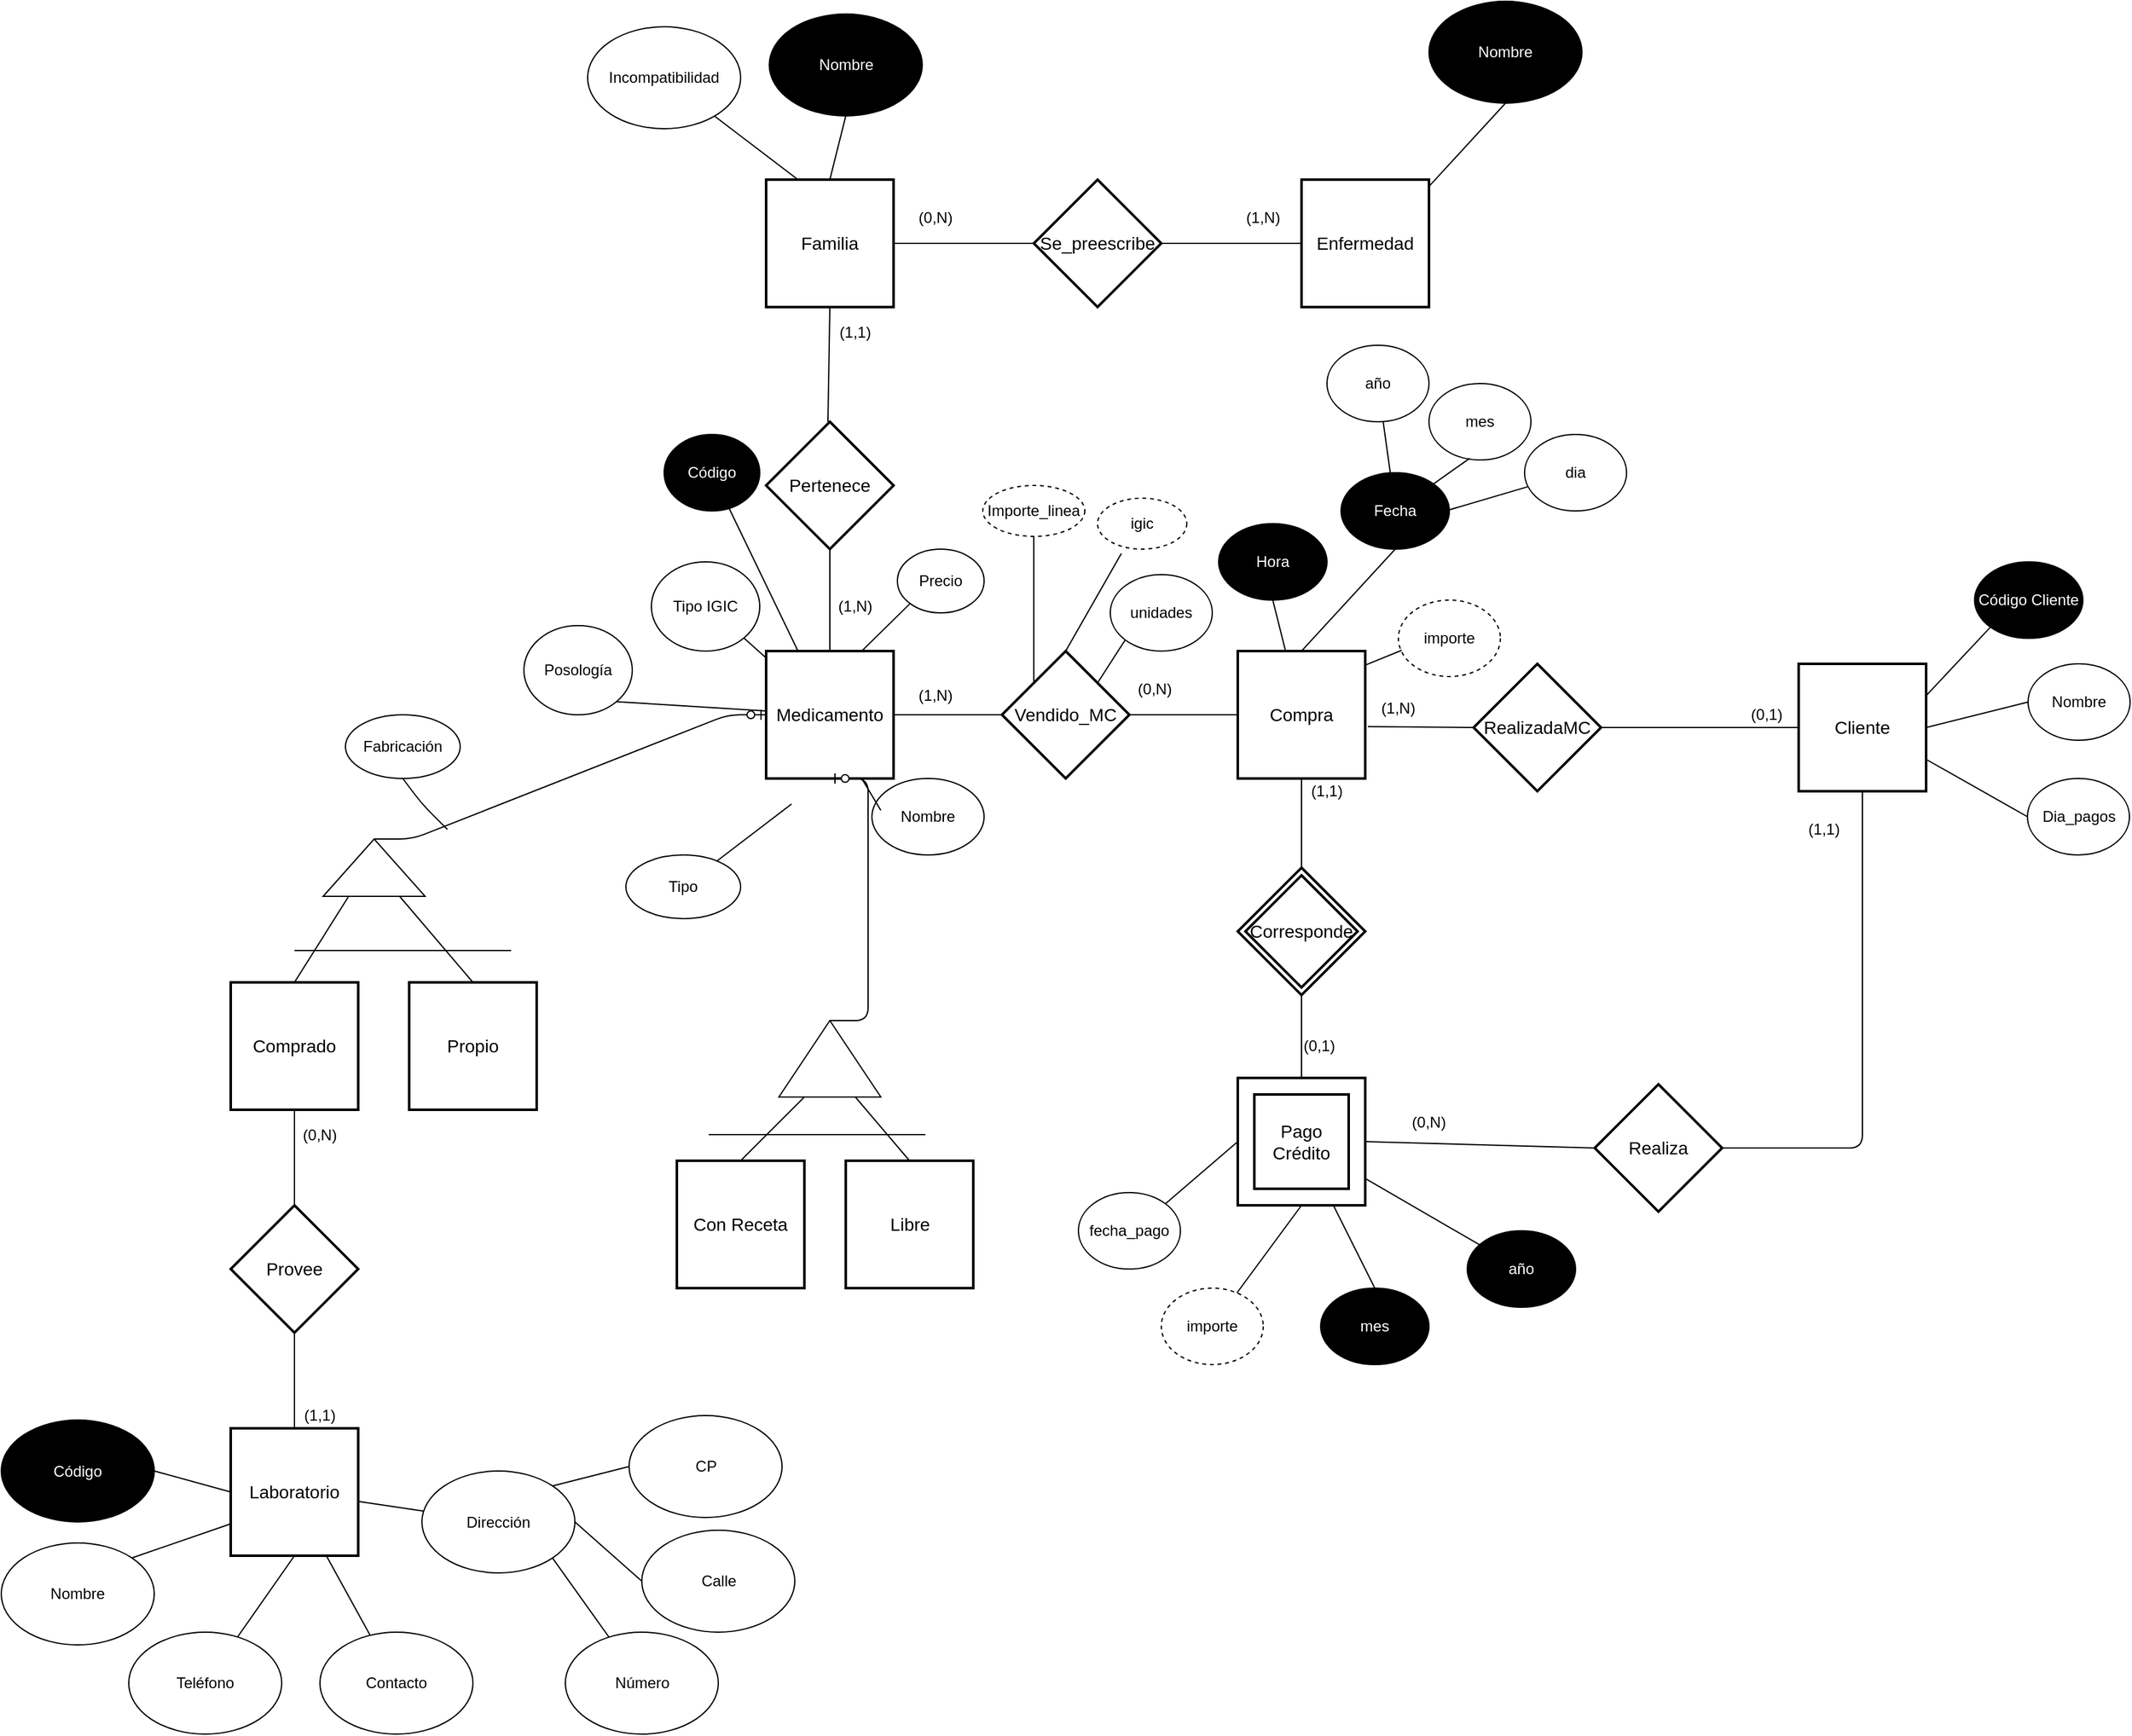 <mxfile version="12.3.2" type="google" pages="1"><diagram id="dhhkUVbCUjYAqtzOR1pK" name="Page-1"><mxGraphModel dx="3674" dy="2622" grid="1" gridSize="10" guides="1" tooltips="1" connect="1" arrows="1" fold="1" page="1" pageScale="1" pageWidth="827" pageHeight="1169" math="0" shadow="0"><root><mxCell id="0"/><mxCell id="1" parent="0"/><mxCell id="AHfBQHJJsqhXiz-ISgO7-1" value="Compra&lt;br&gt;" style="strokeWidth=2;whiteSpace=wrap;html=1;align=center;fontSize=14;" vertex="1" parent="1"><mxGeometry x="620" y="-60" width="100" height="100" as="geometry"/></mxCell><mxCell id="AHfBQHJJsqhXiz-ISgO7-2" value="Enfermedad&lt;br&gt;" style="strokeWidth=2;whiteSpace=wrap;html=1;align=center;fontSize=14;" vertex="1" parent="1"><mxGeometry x="670" y="-430" width="100" height="100" as="geometry"/></mxCell><mxCell id="AHfBQHJJsqhXiz-ISgO7-4" value="Medicamento&lt;br&gt;" style="strokeWidth=2;whiteSpace=wrap;html=1;align=center;fontSize=14;" vertex="1" parent="1"><mxGeometry x="250" y="-60" width="100" height="100" as="geometry"/></mxCell><mxCell id="AHfBQHJJsqhXiz-ISgO7-5" value="Cliente&lt;br&gt;" style="strokeWidth=2;whiteSpace=wrap;html=1;align=center;fontSize=14;" vertex="1" parent="1"><mxGeometry x="1060" y="-50" width="100" height="100" as="geometry"/></mxCell><mxCell id="AHfBQHJJsqhXiz-ISgO7-6" value="Con Receta" style="strokeWidth=2;whiteSpace=wrap;html=1;align=center;fontSize=14;" vertex="1" parent="1"><mxGeometry x="180" y="340" width="100" height="100" as="geometry"/></mxCell><mxCell id="AHfBQHJJsqhXiz-ISgO7-7" value="Comprado" style="strokeWidth=2;whiteSpace=wrap;html=1;align=center;fontSize=14;" vertex="1" parent="1"><mxGeometry x="-170" y="200" width="100" height="100" as="geometry"/></mxCell><mxCell id="AHfBQHJJsqhXiz-ISgO7-8" value="Familia" style="strokeWidth=2;whiteSpace=wrap;html=1;align=center;fontSize=14;" vertex="1" parent="1"><mxGeometry x="250" y="-430" width="100" height="100" as="geometry"/></mxCell><mxCell id="AHfBQHJJsqhXiz-ISgO7-9" value="Laboratorio" style="strokeWidth=2;whiteSpace=wrap;html=1;align=center;fontSize=14;" vertex="1" parent="1"><mxGeometry x="-170" y="550" width="100" height="100" as="geometry"/></mxCell><mxCell id="AHfBQHJJsqhXiz-ISgO7-10" value="Propio" style="strokeWidth=2;whiteSpace=wrap;html=1;align=center;fontSize=14;" vertex="1" parent="1"><mxGeometry x="-30" y="200" width="100" height="100" as="geometry"/></mxCell><mxCell id="AHfBQHJJsqhXiz-ISgO7-11" value="Libre" style="strokeWidth=2;whiteSpace=wrap;html=1;align=center;fontSize=14;" vertex="1" parent="1"><mxGeometry x="312.5" y="340" width="100" height="100" as="geometry"/></mxCell><mxCell id="AHfBQHJJsqhXiz-ISgO7-15" value="" style="triangle;whiteSpace=wrap;html=1;rotation=-90;" vertex="1" parent="1"><mxGeometry x="270" y="220" width="60" height="80" as="geometry"/></mxCell><mxCell id="AHfBQHJJsqhXiz-ISgO7-17" value="" style="endArrow=none;html=1;entryX=0.5;entryY=0;entryDx=0;entryDy=0;exitX=0;exitY=0.25;exitDx=0;exitDy=0;" edge="1" parent="1" source="AHfBQHJJsqhXiz-ISgO7-15" target="AHfBQHJJsqhXiz-ISgO7-6"><mxGeometry width="50" height="50" relative="1" as="geometry"><mxPoint x="270" y="153" as="sourcePoint"/><mxPoint x="270" y="210" as="targetPoint"/></mxGeometry></mxCell><mxCell id="AHfBQHJJsqhXiz-ISgO7-18" value="" style="endArrow=none;html=1;entryX=0.5;entryY=0;entryDx=0;entryDy=0;exitX=0;exitY=0.75;exitDx=0;exitDy=0;" edge="1" parent="1" source="AHfBQHJJsqhXiz-ISgO7-15" target="AHfBQHJJsqhXiz-ISgO7-11"><mxGeometry width="50" height="50" relative="1" as="geometry"><mxPoint x="310" y="58" as="sourcePoint"/><mxPoint x="310" y="115" as="targetPoint"/></mxGeometry></mxCell><mxCell id="AHfBQHJJsqhXiz-ISgO7-19" value="Tipo" style="ellipse;whiteSpace=wrap;html=1;" vertex="1" parent="1"><mxGeometry x="140" y="100" width="90" height="50" as="geometry"/></mxCell><mxCell id="AHfBQHJJsqhXiz-ISgO7-20" value="" style="endArrow=none;html=1;" edge="1" parent="1" source="AHfBQHJJsqhXiz-ISgO7-19"><mxGeometry width="50" height="50" relative="1" as="geometry"><mxPoint x="-170" y="610" as="sourcePoint"/><mxPoint x="270" y="60" as="targetPoint"/></mxGeometry></mxCell><mxCell id="AHfBQHJJsqhXiz-ISgO7-21" value="" style="endArrow=none;html=1;entryX=0.5;entryY=0;entryDx=0;entryDy=0;exitX=0;exitY=0.25;exitDx=0;exitDy=0;" edge="1" parent="1" source="AHfBQHJJsqhXiz-ISgO7-24" target="AHfBQHJJsqhXiz-ISgO7-7"><mxGeometry width="50" height="50" relative="1" as="geometry"><mxPoint x="310" y="50" as="sourcePoint"/><mxPoint x="310" y="105" as="targetPoint"/></mxGeometry></mxCell><mxCell id="AHfBQHJJsqhXiz-ISgO7-23" value="" style="endArrow=none;html=1;entryX=0.5;entryY=0;entryDx=0;entryDy=0;exitX=0;exitY=0.75;exitDx=0;exitDy=0;" edge="1" parent="1" source="AHfBQHJJsqhXiz-ISgO7-24" target="AHfBQHJJsqhXiz-ISgO7-10"><mxGeometry width="50" height="50" relative="1" as="geometry"><mxPoint x="330" y="70" as="sourcePoint"/><mxPoint x="330" y="125" as="targetPoint"/></mxGeometry></mxCell><mxCell id="AHfBQHJJsqhXiz-ISgO7-24" value="" style="triangle;whiteSpace=wrap;html=1;rotation=-90;" vertex="1" parent="1"><mxGeometry x="-80" y="70" width="45" height="80" as="geometry"/></mxCell><mxCell id="AHfBQHJJsqhXiz-ISgO7-26" value="Fabricación" style="ellipse;whiteSpace=wrap;html=1;" vertex="1" parent="1"><mxGeometry x="-80" y="-10" width="90" height="50" as="geometry"/></mxCell><mxCell id="AHfBQHJJsqhXiz-ISgO7-27" value="" style="endArrow=none;html=1;entryX=0.5;entryY=1;entryDx=0;entryDy=0;" edge="1" parent="1" target="AHfBQHJJsqhXiz-ISgO7-26"><mxGeometry width="50" height="50" relative="1" as="geometry"><mxPoint y="80" as="sourcePoint"/><mxPoint x="310" y="70" as="targetPoint"/><Array as="points"><mxPoint x="-20" y="60"/></Array></mxGeometry></mxCell><mxCell id="AHfBQHJJsqhXiz-ISgO7-29" value="Provee" style="shape=rhombus;strokeWidth=2;fontSize=17;perimeter=rhombusPerimeter;whiteSpace=wrap;html=1;align=center;fontSize=14;" vertex="1" parent="1"><mxGeometry x="-170" y="375" width="100" height="100" as="geometry"/></mxCell><mxCell id="AHfBQHJJsqhXiz-ISgO7-30" value="" style="endArrow=none;html=1;exitX=0.5;exitY=1;exitDx=0;exitDy=0;" edge="1" parent="1" source="AHfBQHJJsqhXiz-ISgO7-29" target="AHfBQHJJsqhXiz-ISgO7-9"><mxGeometry width="50" height="50" relative="1" as="geometry"><mxPoint x="-67.5" y="142.5" as="sourcePoint"/><mxPoint x="-110" y="210" as="targetPoint"/></mxGeometry></mxCell><mxCell id="AHfBQHJJsqhXiz-ISgO7-31" value="" style="endArrow=none;html=1;entryX=0.5;entryY=1;entryDx=0;entryDy=0;exitX=0.5;exitY=0;exitDx=0;exitDy=0;" edge="1" parent="1" source="AHfBQHJJsqhXiz-ISgO7-29" target="AHfBQHJJsqhXiz-ISgO7-7"><mxGeometry width="50" height="50" relative="1" as="geometry"><mxPoint x="-57.5" y="152.5" as="sourcePoint"/><mxPoint x="-100" y="220" as="targetPoint"/></mxGeometry></mxCell><mxCell id="AHfBQHJJsqhXiz-ISgO7-33" value="" style="endArrow=none;html=1;entryX=1;entryY=0.5;entryDx=0;entryDy=0;" edge="1" parent="1"><mxGeometry width="50" height="50" relative="1" as="geometry"><mxPoint x="250" as="sourcePoint"/><mxPoint x="250" y="-0.5" as="targetPoint"/><Array as="points"/></mxGeometry></mxCell><mxCell id="AHfBQHJJsqhXiz-ISgO7-34" value="" style="edgeStyle=entityRelationEdgeStyle;fontSize=12;html=1;endArrow=ERzeroToOne;endFill=1;entryX=0;entryY=0.5;entryDx=0;entryDy=0;exitX=1;exitY=0.5;exitDx=0;exitDy=0;" edge="1" parent="1" source="AHfBQHJJsqhXiz-ISgO7-24" target="AHfBQHJJsqhXiz-ISgO7-4"><mxGeometry width="100" height="100" relative="1" as="geometry"><mxPoint x="-35" y="30" as="sourcePoint"/><mxPoint x="65" y="-70" as="targetPoint"/></mxGeometry></mxCell><mxCell id="AHfBQHJJsqhXiz-ISgO7-35" value="" style="edgeStyle=entityRelationEdgeStyle;fontSize=12;html=1;endArrow=ERzeroToOne;endFill=1;exitX=1;exitY=0.5;exitDx=0;exitDy=0;entryX=0.5;entryY=1;entryDx=0;entryDy=0;" edge="1" parent="1" source="AHfBQHJJsqhXiz-ISgO7-15" target="AHfBQHJJsqhXiz-ISgO7-4"><mxGeometry width="100" height="100" relative="1" as="geometry"><mxPoint x="170" y="130" as="sourcePoint"/><mxPoint x="270" y="30" as="targetPoint"/></mxGeometry></mxCell><mxCell id="AHfBQHJJsqhXiz-ISgO7-38" value="" style="endArrow=none;html=1;" edge="1" parent="1"><mxGeometry width="50" height="50" relative="1" as="geometry"><mxPoint x="-120" y="175" as="sourcePoint"/><mxPoint x="50" y="175" as="targetPoint"/><Array as="points"><mxPoint x="-70" y="175"/></Array></mxGeometry></mxCell><mxCell id="AHfBQHJJsqhXiz-ISgO7-39" value="" style="endArrow=none;html=1;" edge="1" parent="1"><mxGeometry width="50" height="50" relative="1" as="geometry"><mxPoint x="205" y="319.5" as="sourcePoint"/><mxPoint x="375" y="319.5" as="targetPoint"/><Array as="points"><mxPoint x="255" y="319.5"/></Array></mxGeometry></mxCell><mxCell id="AHfBQHJJsqhXiz-ISgO7-42" value="(0,N)" style="text;html=1;strokeColor=none;fillColor=none;align=center;verticalAlign=middle;whiteSpace=wrap;rounded=0;" vertex="1" parent="1"><mxGeometry x="-120" y="310" width="40" height="20" as="geometry"/></mxCell><mxCell id="AHfBQHJJsqhXiz-ISgO7-43" value="(1,1)" style="text;html=1;strokeColor=none;fillColor=none;align=center;verticalAlign=middle;whiteSpace=wrap;rounded=0;" vertex="1" parent="1"><mxGeometry x="-120" y="530" width="40" height="20" as="geometry"/></mxCell><mxCell id="AHfBQHJJsqhXiz-ISgO7-45" value="Vendido_MC" style="shape=rhombus;strokeWidth=2;fontSize=17;perimeter=rhombusPerimeter;whiteSpace=wrap;html=1;align=center;fontSize=14;" vertex="1" parent="1"><mxGeometry x="435" y="-60" width="100" height="100" as="geometry"/></mxCell><mxCell id="AHfBQHJJsqhXiz-ISgO7-46" value="Se_preescribe" style="shape=rhombus;strokeWidth=2;fontSize=17;perimeter=rhombusPerimeter;whiteSpace=wrap;html=1;align=center;fontSize=14;" vertex="1" parent="1"><mxGeometry x="460" y="-430" width="100" height="100" as="geometry"/></mxCell><mxCell id="AHfBQHJJsqhXiz-ISgO7-47" value="Pertenece" style="shape=rhombus;strokeWidth=2;fontSize=17;perimeter=rhombusPerimeter;whiteSpace=wrap;html=1;align=center;fontSize=14;" vertex="1" parent="1"><mxGeometry x="250" y="-240" width="100" height="100" as="geometry"/></mxCell><mxCell id="AHfBQHJJsqhXiz-ISgO7-48" value="" style="endArrow=none;html=1;entryX=0.5;entryY=1;entryDx=0;entryDy=0;exitX=0.5;exitY=0;exitDx=0;exitDy=0;" edge="1" parent="1" source="AHfBQHJJsqhXiz-ISgO7-4" target="AHfBQHJJsqhXiz-ISgO7-47"><mxGeometry width="50" height="50" relative="1" as="geometry"><mxPoint x="287.5" y="-70" as="sourcePoint"/><mxPoint x="337.5" y="-120" as="targetPoint"/><Array as="points"/></mxGeometry></mxCell><mxCell id="AHfBQHJJsqhXiz-ISgO7-52" value="" style="endArrow=none;html=1;entryX=1;entryY=0.5;entryDx=0;entryDy=0;exitX=0;exitY=0.5;exitDx=0;exitDy=0;" edge="1" parent="1" source="AHfBQHJJsqhXiz-ISgO7-46" target="AHfBQHJJsqhXiz-ISgO7-8"><mxGeometry width="50" height="50" relative="1" as="geometry"><mxPoint x="412.5" y="-230" as="sourcePoint"/><mxPoint x="412.5" y="-310" as="targetPoint"/></mxGeometry></mxCell><mxCell id="AHfBQHJJsqhXiz-ISgO7-53" value="" style="endArrow=none;html=1;entryX=0.5;entryY=1;entryDx=0;entryDy=0;exitX=0.5;exitY=0;exitDx=0;exitDy=0;" edge="1" parent="1" target="AHfBQHJJsqhXiz-ISgO7-8"><mxGeometry width="50" height="50" relative="1" as="geometry"><mxPoint x="298.5" y="-240" as="sourcePoint"/><mxPoint x="298.5" y="-320" as="targetPoint"/></mxGeometry></mxCell><mxCell id="AHfBQHJJsqhXiz-ISgO7-54" value="" style="endArrow=none;html=1;entryX=1;entryY=0.5;entryDx=0;entryDy=0;" edge="1" parent="1" source="AHfBQHJJsqhXiz-ISgO7-2" target="AHfBQHJJsqhXiz-ISgO7-46"><mxGeometry width="50" height="50" relative="1" as="geometry"><mxPoint x="580" y="-290" as="sourcePoint"/><mxPoint x="580" y="-370" as="targetPoint"/></mxGeometry></mxCell><mxCell id="AHfBQHJJsqhXiz-ISgO7-55" value="" style="endArrow=none;html=1;entryX=1;entryY=0.5;entryDx=0;entryDy=0;" edge="1" parent="1" target="AHfBQHJJsqhXiz-ISgO7-45"><mxGeometry width="50" height="50" relative="1" as="geometry"><mxPoint x="620" y="-10" as="sourcePoint"/><mxPoint x="577" y="-60" as="targetPoint"/><Array as="points"/></mxGeometry></mxCell><mxCell id="AHfBQHJJsqhXiz-ISgO7-56" value="" style="endArrow=none;html=1;entryX=0;entryY=0.5;entryDx=0;entryDy=0;" edge="1" parent="1" source="AHfBQHJJsqhXiz-ISgO7-4" target="AHfBQHJJsqhXiz-ISgO7-45"><mxGeometry width="50" height="50" relative="1" as="geometry"><mxPoint x="394.5" y="30" as="sourcePoint"/><mxPoint x="394.5" y="-50" as="targetPoint"/><Array as="points"/></mxGeometry></mxCell><mxCell id="AHfBQHJJsqhXiz-ISgO7-58" value="" style="endArrow=none;html=1;entryX=0.5;entryY=0;entryDx=0;entryDy=0;exitX=0.5;exitY=1;exitDx=0;exitDy=0;" edge="1" parent="1" target="AHfBQHJJsqhXiz-ISgO7-72" source="AHfBQHJJsqhXiz-ISgO7-1"><mxGeometry width="50" height="50" relative="1" as="geometry"><mxPoint x="660" y="40" as="sourcePoint"/><mxPoint x="670" y="125" as="targetPoint"/><Array as="points"/></mxGeometry></mxCell><mxCell id="AHfBQHJJsqhXiz-ISgO7-59" value="" style="endArrow=none;html=1;entryX=0.5;entryY=1;entryDx=0;entryDy=0;" edge="1" parent="1" target="AHfBQHJJsqhXiz-ISgO7-72"><mxGeometry width="50" height="50" relative="1" as="geometry"><mxPoint x="670" y="280" as="sourcePoint"/><mxPoint x="670" y="210" as="targetPoint"/><Array as="points"/></mxGeometry></mxCell><mxCell id="AHfBQHJJsqhXiz-ISgO7-60" value="RealizadaMC" style="shape=rhombus;strokeWidth=2;fontSize=17;perimeter=rhombusPerimeter;whiteSpace=wrap;html=1;align=center;fontSize=14;" vertex="1" parent="1"><mxGeometry x="805" y="-50" width="100" height="100" as="geometry"/></mxCell><mxCell id="AHfBQHJJsqhXiz-ISgO7-61" value="" style="endArrow=none;html=1;entryX=1;entryY=0.5;entryDx=0;entryDy=0;exitX=0;exitY=0.5;exitDx=0;exitDy=0;" edge="1" parent="1" target="AHfBQHJJsqhXiz-ISgO7-60" source="AHfBQHJJsqhXiz-ISgO7-5"><mxGeometry width="50" height="50" relative="1" as="geometry"><mxPoint x="990" as="sourcePoint"/><mxPoint x="947" y="-50" as="targetPoint"/><Array as="points"/></mxGeometry></mxCell><mxCell id="AHfBQHJJsqhXiz-ISgO7-62" value="" style="endArrow=none;html=1;entryX=0;entryY=0.5;entryDx=0;entryDy=0;exitX=1.02;exitY=0.593;exitDx=0;exitDy=0;exitPerimeter=0;" edge="1" parent="1" target="AHfBQHJJsqhXiz-ISgO7-60" source="AHfBQHJJsqhXiz-ISgO7-1"><mxGeometry width="50" height="50" relative="1" as="geometry"><mxPoint x="770" y="40" as="sourcePoint"/><mxPoint x="764.5" y="-40" as="targetPoint"/><Array as="points"/></mxGeometry></mxCell><mxCell id="AHfBQHJJsqhXiz-ISgO7-63" value="Realiza" style="shape=rhombus;strokeWidth=2;fontSize=17;perimeter=rhombusPerimeter;whiteSpace=wrap;html=1;align=center;fontSize=14;" vertex="1" parent="1"><mxGeometry x="900" y="280" width="100" height="100" as="geometry"/></mxCell><mxCell id="AHfBQHJJsqhXiz-ISgO7-65" value="" style="endArrow=none;html=1;entryX=1;entryY=0.5;entryDx=0;entryDy=0;exitX=0;exitY=0.5;exitDx=0;exitDy=0;" edge="1" parent="1" source="AHfBQHJJsqhXiz-ISgO7-63" target="AHfBQHJJsqhXiz-ISgO7-67"><mxGeometry width="50" height="50" relative="1" as="geometry"><mxPoint x="690" y="290" as="sourcePoint"/><mxPoint x="731.3" y="330" as="targetPoint"/><Array as="points"/></mxGeometry></mxCell><mxCell id="AHfBQHJJsqhXiz-ISgO7-66" value="" style="endArrow=none;html=1;entryX=1;entryY=0.5;entryDx=0;entryDy=0;exitX=0.5;exitY=1;exitDx=0;exitDy=0;" edge="1" parent="1" source="AHfBQHJJsqhXiz-ISgO7-5" target="AHfBQHJJsqhXiz-ISgO7-63"><mxGeometry width="50" height="50" relative="1" as="geometry"><mxPoint x="1090" y="70" as="sourcePoint"/><mxPoint x="1009.8" y="328.5" as="targetPoint"/><Array as="points"><mxPoint x="1110" y="330"/></Array></mxGeometry></mxCell><mxCell id="AHfBQHJJsqhXiz-ISgO7-67" value="Pago Crédito" style="shape=ext;strokeWidth=2;margin=10;double=1;whiteSpace=wrap;html=1;align=center;fontSize=14;" vertex="1" parent="1"><mxGeometry x="620" y="275" width="100" height="100" as="geometry"/></mxCell><mxCell id="AHfBQHJJsqhXiz-ISgO7-72" value="Corresponde" style="shape=rhombus;double=1;strokeWidth=2;fontSize=17;perimeter=rhombusPerimeter;whiteSpace=wrap;html=1;align=center;fontSize=14;" vertex="1" parent="1"><mxGeometry x="620" y="110" width="100" height="100" as="geometry"/></mxCell><mxCell id="AHfBQHJJsqhXiz-ISgO7-73" value="Nombre" style="ellipse;whiteSpace=wrap;html=1;fillColor=#000000;fontColor=#FFFFFF;" vertex="1" parent="1"><mxGeometry x="770" y="-570" width="120" height="80" as="geometry"/></mxCell><mxCell id="AHfBQHJJsqhXiz-ISgO7-74" value="" style="endArrow=none;html=1;fontColor=#FFFFFF;entryX=0.5;entryY=1;entryDx=0;entryDy=0;exitX=1;exitY=0.053;exitDx=0;exitDy=0;exitPerimeter=0;" edge="1" parent="1" source="AHfBQHJJsqhXiz-ISgO7-2" target="AHfBQHJJsqhXiz-ISgO7-73"><mxGeometry width="50" height="50" relative="1" as="geometry"><mxPoint x="780" y="-390" as="sourcePoint"/><mxPoint x="830" y="-440" as="targetPoint"/></mxGeometry></mxCell><mxCell id="AHfBQHJJsqhXiz-ISgO7-75" value="Incompatibilidad" style="ellipse;whiteSpace=wrap;html=1;fillColor=#FFFFFF;fontColor=#000000;" vertex="1" parent="1"><mxGeometry x="110" y="-550" width="120" height="80" as="geometry"/></mxCell><mxCell id="AHfBQHJJsqhXiz-ISgO7-76" value="Nombre" style="ellipse;whiteSpace=wrap;html=1;fillColor=#000000;fontColor=#FFFFFF;" vertex="1" parent="1"><mxGeometry x="252.5" y="-560" width="120" height="80" as="geometry"/></mxCell><mxCell id="AHfBQHJJsqhXiz-ISgO7-77" value="Importe_linea" style="ellipse;whiteSpace=wrap;html=1;fillColor=#FFFFFF;fontColor=#000000;dashed=1;" vertex="1" parent="1"><mxGeometry x="420" y="-190" width="80" height="40" as="geometry"/></mxCell><mxCell id="AHfBQHJJsqhXiz-ISgO7-78" value="Número" style="ellipse;whiteSpace=wrap;html=1;fillColor=#FFFFFF;fontColor=#000000;" vertex="1" parent="1"><mxGeometry x="92.5" y="710" width="120" height="80" as="geometry"/></mxCell><mxCell id="AHfBQHJJsqhXiz-ISgO7-79" value="Calle" style="ellipse;whiteSpace=wrap;html=1;fillColor=#FFFFFF;fontColor=#000000;" vertex="1" parent="1"><mxGeometry x="152.5" y="630" width="120" height="80" as="geometry"/></mxCell><mxCell id="AHfBQHJJsqhXiz-ISgO7-80" value="unidades" style="ellipse;whiteSpace=wrap;html=1;fillColor=#FFFFFF;fontColor=#000000;" vertex="1" parent="1"><mxGeometry x="520" y="-120" width="80" height="60" as="geometry"/></mxCell><mxCell id="AHfBQHJJsqhXiz-ISgO7-81" value="Dirección" style="ellipse;whiteSpace=wrap;html=1;fillColor=#FFFFFF;fontColor=#000000;direction=west;" vertex="1" parent="1"><mxGeometry x="-20" y="583.5" width="120" height="80" as="geometry"/></mxCell><mxCell id="AHfBQHJJsqhXiz-ISgO7-82" value="Teléfono" style="ellipse;whiteSpace=wrap;html=1;fillColor=#FFFFFF;fontColor=#000000;" vertex="1" parent="1"><mxGeometry x="-250" y="710" width="120" height="80" as="geometry"/></mxCell><mxCell id="AHfBQHJJsqhXiz-ISgO7-84" value="Contacto" style="ellipse;whiteSpace=wrap;html=1;fillColor=#FFFFFF;fontColor=#000000;" vertex="1" parent="1"><mxGeometry x="-100" y="710" width="120" height="80" as="geometry"/></mxCell><mxCell id="AHfBQHJJsqhXiz-ISgO7-85" value="Nombre" style="ellipse;whiteSpace=wrap;html=1;fillColor=#FFFFFF;fontColor=#000000;" vertex="1" parent="1"><mxGeometry x="-350" y="640" width="120" height="80" as="geometry"/></mxCell><mxCell id="AHfBQHJJsqhXiz-ISgO7-86" value="Nombre" style="ellipse;whiteSpace=wrap;html=1;fillColor=#FFFFFF;fontColor=#000000;" vertex="1" parent="1"><mxGeometry x="333" y="40" width="88" height="60" as="geometry"/></mxCell><mxCell id="AHfBQHJJsqhXiz-ISgO7-87" value="Posología" style="ellipse;whiteSpace=wrap;html=1;fillColor=#FFFFFF;fontColor=#000000;" vertex="1" parent="1"><mxGeometry x="60" y="-80" width="85" height="70" as="geometry"/></mxCell><mxCell id="AHfBQHJJsqhXiz-ISgO7-88" value="Tipo IGIC" style="ellipse;whiteSpace=wrap;html=1;fillColor=#FFFFFF;fontColor=#000000;" vertex="1" parent="1"><mxGeometry x="160" y="-130" width="85" height="70" as="geometry"/></mxCell><mxCell id="AHfBQHJJsqhXiz-ISgO7-89" value="Precio" style="ellipse;whiteSpace=wrap;html=1;fillColor=#FFFFFF;fontColor=#000000;" vertex="1" parent="1"><mxGeometry x="353" y="-140" width="68" height="50" as="geometry"/></mxCell><mxCell id="AHfBQHJJsqhXiz-ISgO7-93" value="Fecha" style="ellipse;whiteSpace=wrap;html=1;fillColor=#000000;fontColor=#FFFFFF;" vertex="1" parent="1"><mxGeometry x="701" y="-200" width="85" height="60" as="geometry"/></mxCell><mxCell id="AHfBQHJJsqhXiz-ISgO7-94" value="Código" style="ellipse;whiteSpace=wrap;html=1;fillColor=#000000;fontColor=#FFFFFF;" vertex="1" parent="1"><mxGeometry x="-350" y="543.5" width="120" height="80" as="geometry"/></mxCell><mxCell id="AHfBQHJJsqhXiz-ISgO7-95" value="Código&lt;br&gt;" style="ellipse;whiteSpace=wrap;html=1;fillColor=#000000;fontColor=#FFFFFF;" vertex="1" parent="1"><mxGeometry x="170" y="-230" width="75" height="60" as="geometry"/></mxCell><mxCell id="AHfBQHJJsqhXiz-ISgO7-97" value="" style="endArrow=none;html=1;exitX=0.25;exitY=0;exitDx=0;exitDy=0;" edge="1" parent="1" source="AHfBQHJJsqhXiz-ISgO7-8" target="AHfBQHJJsqhXiz-ISgO7-75"><mxGeometry width="50" height="50" relative="1" as="geometry"><mxPoint x="470" y="-370" as="sourcePoint"/><mxPoint x="360" y="-370" as="targetPoint"/></mxGeometry></mxCell><mxCell id="AHfBQHJJsqhXiz-ISgO7-98" value="" style="endArrow=none;html=1;entryX=0.5;entryY=1;entryDx=0;entryDy=0;exitX=0.5;exitY=0;exitDx=0;exitDy=0;" edge="1" parent="1" source="AHfBQHJJsqhXiz-ISgO7-8" target="AHfBQHJJsqhXiz-ISgO7-76"><mxGeometry width="50" height="50" relative="1" as="geometry"><mxPoint x="480" y="-360" as="sourcePoint"/><mxPoint x="370" y="-360" as="targetPoint"/></mxGeometry></mxCell><mxCell id="AHfBQHJJsqhXiz-ISgO7-99" value="" style="endArrow=none;html=1;entryX=1;entryY=1;entryDx=0;entryDy=0;" edge="1" parent="1" source="AHfBQHJJsqhXiz-ISgO7-4" target="AHfBQHJJsqhXiz-ISgO7-87"><mxGeometry width="50" height="50" relative="1" as="geometry"><mxPoint x="490" y="-350" as="sourcePoint"/><mxPoint x="380" y="-350" as="targetPoint"/></mxGeometry></mxCell><mxCell id="AHfBQHJJsqhXiz-ISgO7-100" value="" style="endArrow=none;html=1;entryX=1;entryY=1;entryDx=0;entryDy=0;" edge="1" parent="1" source="AHfBQHJJsqhXiz-ISgO7-4" target="AHfBQHJJsqhXiz-ISgO7-88"><mxGeometry width="50" height="50" relative="1" as="geometry"><mxPoint x="500" y="-340" as="sourcePoint"/><mxPoint x="390" y="-340" as="targetPoint"/></mxGeometry></mxCell><mxCell id="AHfBQHJJsqhXiz-ISgO7-101" value="" style="endArrow=none;html=1;exitX=0.25;exitY=0;exitDx=0;exitDy=0;" edge="1" parent="1" source="AHfBQHJJsqhXiz-ISgO7-4" target="AHfBQHJJsqhXiz-ISgO7-95"><mxGeometry width="50" height="50" relative="1" as="geometry"><mxPoint x="510" y="-330" as="sourcePoint"/><mxPoint x="400" y="-330" as="targetPoint"/></mxGeometry></mxCell><mxCell id="AHfBQHJJsqhXiz-ISgO7-102" value="" style="endArrow=none;html=1;entryX=0.75;entryY=1;entryDx=0;entryDy=0;" edge="1" parent="1" target="AHfBQHJJsqhXiz-ISgO7-4"><mxGeometry width="50" height="50" relative="1" as="geometry"><mxPoint x="340" y="65" as="sourcePoint"/><mxPoint x="410" y="-320" as="targetPoint"/></mxGeometry></mxCell><mxCell id="AHfBQHJJsqhXiz-ISgO7-103" value="" style="endArrow=none;html=1;entryX=0.75;entryY=0;entryDx=0;entryDy=0;exitX=0;exitY=1;exitDx=0;exitDy=0;" edge="1" parent="1" source="AHfBQHJJsqhXiz-ISgO7-89" target="AHfBQHJJsqhXiz-ISgO7-4"><mxGeometry width="50" height="50" relative="1" as="geometry"><mxPoint x="530" y="-310" as="sourcePoint"/><mxPoint x="420" y="-310" as="targetPoint"/></mxGeometry></mxCell><mxCell id="AHfBQHJJsqhXiz-ISgO7-104" value="CP" style="ellipse;whiteSpace=wrap;html=1;fillColor=#FFFFFF;fontColor=#000000;" vertex="1" parent="1"><mxGeometry x="142.5" y="540" width="120" height="80" as="geometry"/></mxCell><mxCell id="AHfBQHJJsqhXiz-ISgO7-105" value="igic" style="ellipse;whiteSpace=wrap;html=1;fillColor=#FFFFFF;fontColor=#000000;dashed=1;" vertex="1" parent="1"><mxGeometry x="510" y="-180" width="70" height="40" as="geometry"/></mxCell><mxCell id="AHfBQHJJsqhXiz-ISgO7-106" value="año" style="ellipse;whiteSpace=wrap;html=1;fillColor=#FFFFFF;fontColor=#000000;" vertex="1" parent="1"><mxGeometry x="690" y="-300" width="80" height="60" as="geometry"/></mxCell><mxCell id="AHfBQHJJsqhXiz-ISgO7-107" value="dia" style="ellipse;whiteSpace=wrap;html=1;fillColor=#FFFFFF;fontColor=#000000;" vertex="1" parent="1"><mxGeometry x="845" y="-230" width="80" height="60" as="geometry"/></mxCell><mxCell id="AHfBQHJJsqhXiz-ISgO7-108" value="mes" style="ellipse;whiteSpace=wrap;html=1;fillColor=#FFFFFF;fontColor=#000000;" vertex="1" parent="1"><mxGeometry x="770" y="-270" width="80" height="60" as="geometry"/></mxCell><mxCell id="AHfBQHJJsqhXiz-ISgO7-111" value="importe" style="ellipse;whiteSpace=wrap;html=1;fillColor=#FFFFFF;fontColor=#000000;dashed=1;" vertex="1" parent="1"><mxGeometry x="746" y="-100" width="80" height="60" as="geometry"/></mxCell><mxCell id="AHfBQHJJsqhXiz-ISgO7-112" value="Hora" style="ellipse;whiteSpace=wrap;html=1;fillColor=#000000;fontColor=#FFFFFF;" vertex="1" parent="1"><mxGeometry x="605" y="-160" width="85" height="60" as="geometry"/></mxCell><mxCell id="AHfBQHJJsqhXiz-ISgO7-113" value="Código Cliente" style="ellipse;whiteSpace=wrap;html=1;fillColor=#000000;fontColor=#FFFFFF;" vertex="1" parent="1"><mxGeometry x="1198" y="-130" width="85" height="60" as="geometry"/></mxCell><mxCell id="AHfBQHJJsqhXiz-ISgO7-114" value="Nombre" style="ellipse;whiteSpace=wrap;html=1;fillColor=#FFFFFF;fontColor=#000000;" vertex="1" parent="1"><mxGeometry x="1240" y="-50" width="80" height="60" as="geometry"/></mxCell><mxCell id="AHfBQHJJsqhXiz-ISgO7-115" value="Dia_pagos" style="ellipse;whiteSpace=wrap;html=1;fillColor=#FFFFFF;fontColor=#000000;" vertex="1" parent="1"><mxGeometry x="1239.5" y="40" width="80" height="60" as="geometry"/></mxCell><mxCell id="AHfBQHJJsqhXiz-ISgO7-116" value="importe" style="ellipse;whiteSpace=wrap;html=1;fillColor=#FFFFFF;fontColor=#000000;dashed=1;" vertex="1" parent="1"><mxGeometry x="560" y="440" width="80" height="60" as="geometry"/></mxCell><mxCell id="AHfBQHJJsqhXiz-ISgO7-117" value="fecha_pago" style="ellipse;whiteSpace=wrap;html=1;fillColor=#FFFFFF;fontColor=#000000;" vertex="1" parent="1"><mxGeometry x="495" y="365" width="80" height="60" as="geometry"/></mxCell><mxCell id="AHfBQHJJsqhXiz-ISgO7-118" value="año&lt;br&gt;" style="ellipse;whiteSpace=wrap;html=1;fillColor=#000000;fontColor=#FFFFFF;" vertex="1" parent="1"><mxGeometry x="800" y="395" width="85" height="60" as="geometry"/></mxCell><mxCell id="AHfBQHJJsqhXiz-ISgO7-119" value="mes" style="ellipse;whiteSpace=wrap;html=1;fillColor=#000000;fontColor=#FFFFFF;" vertex="1" parent="1"><mxGeometry x="685" y="440" width="85" height="60" as="geometry"/></mxCell><mxCell id="AHfBQHJJsqhXiz-ISgO7-120" value="" style="endArrow=none;html=1;entryX=1;entryY=0;entryDx=0;entryDy=0;exitX=0;exitY=1;exitDx=0;exitDy=0;" edge="1" parent="1" source="AHfBQHJJsqhXiz-ISgO7-80" target="AHfBQHJJsqhXiz-ISgO7-45"><mxGeometry width="50" height="50" relative="1" as="geometry"><mxPoint x="372.707" y="-87.509" as="sourcePoint"/><mxPoint x="335" y="-50" as="targetPoint"/></mxGeometry></mxCell><mxCell id="AHfBQHJJsqhXiz-ISgO7-121" value="" style="endArrow=none;html=1;entryX=0.5;entryY=0;entryDx=0;entryDy=0;exitX=0.267;exitY=1.083;exitDx=0;exitDy=0;exitPerimeter=0;" edge="1" parent="1" source="AHfBQHJJsqhXiz-ISgO7-105" target="AHfBQHJJsqhXiz-ISgO7-45"><mxGeometry width="50" height="50" relative="1" as="geometry"><mxPoint x="382.707" y="-77.509" as="sourcePoint"/><mxPoint x="345" y="-40" as="targetPoint"/></mxGeometry></mxCell><mxCell id="AHfBQHJJsqhXiz-ISgO7-122" value="" style="endArrow=none;html=1;entryX=0;entryY=0;entryDx=0;entryDy=0;exitX=0.5;exitY=1;exitDx=0;exitDy=0;" edge="1" parent="1" source="AHfBQHJJsqhXiz-ISgO7-77" target="AHfBQHJJsqhXiz-ISgO7-45"><mxGeometry width="50" height="50" relative="1" as="geometry"><mxPoint x="392.707" y="-67.509" as="sourcePoint"/><mxPoint x="355" y="-30" as="targetPoint"/></mxGeometry></mxCell><mxCell id="AHfBQHJJsqhXiz-ISgO7-123" value="" style="endArrow=none;html=1;entryX=0.5;entryY=1;entryDx=0;entryDy=0;" edge="1" parent="1" source="AHfBQHJJsqhXiz-ISgO7-1" target="AHfBQHJJsqhXiz-ISgO7-112"><mxGeometry width="50" height="50" relative="1" as="geometry"><mxPoint x="470" y="-370" as="sourcePoint"/><mxPoint x="360" y="-370" as="targetPoint"/></mxGeometry></mxCell><mxCell id="AHfBQHJJsqhXiz-ISgO7-124" value="" style="endArrow=none;html=1;entryX=1;entryY=0;entryDx=0;entryDy=0;exitX=0.4;exitY=0.978;exitDx=0;exitDy=0;exitPerimeter=0;" edge="1" parent="1" source="AHfBQHJJsqhXiz-ISgO7-108" target="AHfBQHJJsqhXiz-ISgO7-93"><mxGeometry width="50" height="50" relative="1" as="geometry"><mxPoint x="480" y="-360" as="sourcePoint"/><mxPoint x="370" y="-360" as="targetPoint"/></mxGeometry></mxCell><mxCell id="AHfBQHJJsqhXiz-ISgO7-125" value="" style="endArrow=none;html=1;entryX=0.5;entryY=1;entryDx=0;entryDy=0;exitX=0.5;exitY=0;exitDx=0;exitDy=0;" edge="1" parent="1" source="AHfBQHJJsqhXiz-ISgO7-1" target="AHfBQHJJsqhXiz-ISgO7-93"><mxGeometry width="50" height="50" relative="1" as="geometry"><mxPoint x="490" y="-350" as="sourcePoint"/><mxPoint x="380" y="-350" as="targetPoint"/></mxGeometry></mxCell><mxCell id="AHfBQHJJsqhXiz-ISgO7-126" value="" style="endArrow=none;html=1;" edge="1" parent="1" source="AHfBQHJJsqhXiz-ISgO7-93" target="AHfBQHJJsqhXiz-ISgO7-106"><mxGeometry width="50" height="50" relative="1" as="geometry"><mxPoint x="500" y="-340" as="sourcePoint"/><mxPoint x="390" y="-340" as="targetPoint"/></mxGeometry></mxCell><mxCell id="AHfBQHJJsqhXiz-ISgO7-127" value="" style="endArrow=none;html=1;entryX=0.033;entryY=0.656;entryDx=0;entryDy=0;exitX=0.993;exitY=0.113;exitDx=0;exitDy=0;entryPerimeter=0;exitPerimeter=0;" edge="1" parent="1" source="AHfBQHJJsqhXiz-ISgO7-1" target="AHfBQHJJsqhXiz-ISgO7-111"><mxGeometry width="50" height="50" relative="1" as="geometry"><mxPoint x="510" y="-330" as="sourcePoint"/><mxPoint x="400" y="-330" as="targetPoint"/></mxGeometry></mxCell><mxCell id="AHfBQHJJsqhXiz-ISgO7-128" value="" style="endArrow=none;html=1;" edge="1" parent="1" source="AHfBQHJJsqhXiz-ISgO7-107"><mxGeometry width="50" height="50" relative="1" as="geometry"><mxPoint x="812" y="-201.32" as="sourcePoint"/><mxPoint x="783" y="-170" as="targetPoint"/></mxGeometry></mxCell><mxCell id="AHfBQHJJsqhXiz-ISgO7-129" value="" style="endArrow=none;html=1;entryX=0;entryY=0.5;entryDx=0;entryDy=0;exitX=1;exitY=0.75;exitDx=0;exitDy=0;" edge="1" parent="1" source="AHfBQHJJsqhXiz-ISgO7-5" target="AHfBQHJJsqhXiz-ISgO7-115"><mxGeometry width="50" height="50" relative="1" as="geometry"><mxPoint x="857.683" y="-179.198" as="sourcePoint"/><mxPoint x="793" y="-160" as="targetPoint"/></mxGeometry></mxCell><mxCell id="AHfBQHJJsqhXiz-ISgO7-130" value="" style="endArrow=none;html=1;exitX=0;exitY=0.5;exitDx=0;exitDy=0;entryX=1;entryY=0.5;entryDx=0;entryDy=0;" edge="1" parent="1" source="AHfBQHJJsqhXiz-ISgO7-114" target="AHfBQHJJsqhXiz-ISgO7-5"><mxGeometry width="50" height="50" relative="1" as="geometry"><mxPoint x="867.683" y="-169.198" as="sourcePoint"/><mxPoint x="803" y="-150" as="targetPoint"/></mxGeometry></mxCell><mxCell id="AHfBQHJJsqhXiz-ISgO7-131" value="" style="endArrow=none;html=1;entryX=0;entryY=1;entryDx=0;entryDy=0;exitX=1;exitY=0.25;exitDx=0;exitDy=0;" edge="1" parent="1" source="AHfBQHJJsqhXiz-ISgO7-5" target="AHfBQHJJsqhXiz-ISgO7-113"><mxGeometry width="50" height="50" relative="1" as="geometry"><mxPoint x="877.683" y="-159.198" as="sourcePoint"/><mxPoint x="813" y="-140" as="targetPoint"/></mxGeometry></mxCell><mxCell id="AHfBQHJJsqhXiz-ISgO7-132" value="" style="endArrow=none;html=1;entryX=1;entryY=0;entryDx=0;entryDy=0;exitX=0;exitY=0.5;exitDx=0;exitDy=0;" edge="1" parent="1" source="AHfBQHJJsqhXiz-ISgO7-67" target="AHfBQHJJsqhXiz-ISgO7-117"><mxGeometry width="50" height="50" relative="1" as="geometry"><mxPoint x="1170" y="35" as="sourcePoint"/><mxPoint x="1249.5" y="80" as="targetPoint"/></mxGeometry></mxCell><mxCell id="AHfBQHJJsqhXiz-ISgO7-133" value="" style="endArrow=none;html=1;exitX=0.5;exitY=1;exitDx=0;exitDy=0;" edge="1" parent="1" source="AHfBQHJJsqhXiz-ISgO7-67" target="AHfBQHJJsqhXiz-ISgO7-116"><mxGeometry width="50" height="50" relative="1" as="geometry"><mxPoint x="1180" y="45" as="sourcePoint"/><mxPoint x="1259.5" y="90" as="targetPoint"/></mxGeometry></mxCell><mxCell id="AHfBQHJJsqhXiz-ISgO7-134" value="" style="endArrow=none;html=1;exitX=0.5;exitY=0;exitDx=0;exitDy=0;" edge="1" parent="1" source="AHfBQHJJsqhXiz-ISgO7-119" target="AHfBQHJJsqhXiz-ISgO7-67"><mxGeometry width="50" height="50" relative="1" as="geometry"><mxPoint x="1190" y="55" as="sourcePoint"/><mxPoint x="1269.5" y="100" as="targetPoint"/></mxGeometry></mxCell><mxCell id="AHfBQHJJsqhXiz-ISgO7-135" value="" style="endArrow=none;html=1;" edge="1" parent="1" source="AHfBQHJJsqhXiz-ISgO7-118" target="AHfBQHJJsqhXiz-ISgO7-67"><mxGeometry width="50" height="50" relative="1" as="geometry"><mxPoint x="1200" y="65" as="sourcePoint"/><mxPoint x="1279.5" y="110" as="targetPoint"/></mxGeometry></mxCell><mxCell id="AHfBQHJJsqhXiz-ISgO7-136" value="" style="endArrow=none;html=1;exitX=0;exitY=0;exitDx=0;exitDy=0;" edge="1" parent="1" source="AHfBQHJJsqhXiz-ISgO7-81" target="AHfBQHJJsqhXiz-ISgO7-78"><mxGeometry width="50" height="50" relative="1" as="geometry"><mxPoint x="-110" y="485" as="sourcePoint"/><mxPoint x="-110" y="560" as="targetPoint"/></mxGeometry></mxCell><mxCell id="AHfBQHJJsqhXiz-ISgO7-137" value="" style="endArrow=none;html=1;exitX=1;exitY=0.5;exitDx=0;exitDy=0;entryX=0;entryY=0.5;entryDx=0;entryDy=0;" edge="1" parent="1" source="AHfBQHJJsqhXiz-ISgO7-94" target="AHfBQHJJsqhXiz-ISgO7-9"><mxGeometry width="50" height="50" relative="1" as="geometry"><mxPoint x="-100" y="495" as="sourcePoint"/><mxPoint x="-100" y="570" as="targetPoint"/></mxGeometry></mxCell><mxCell id="AHfBQHJJsqhXiz-ISgO7-138" value="" style="endArrow=none;html=1;exitX=0.5;exitY=1;exitDx=0;exitDy=0;" edge="1" parent="1" source="AHfBQHJJsqhXiz-ISgO7-9" target="AHfBQHJJsqhXiz-ISgO7-82"><mxGeometry width="50" height="50" relative="1" as="geometry"><mxPoint x="-90" y="505" as="sourcePoint"/><mxPoint x="-90" y="580" as="targetPoint"/></mxGeometry></mxCell><mxCell id="AHfBQHJJsqhXiz-ISgO7-139" value="" style="endArrow=none;html=1;exitX=0;exitY=0.75;exitDx=0;exitDy=0;entryX=1;entryY=0;entryDx=0;entryDy=0;" edge="1" parent="1" source="AHfBQHJJsqhXiz-ISgO7-9" target="AHfBQHJJsqhXiz-ISgO7-85"><mxGeometry width="50" height="50" relative="1" as="geometry"><mxPoint x="-80" y="515" as="sourcePoint"/><mxPoint x="-80" y="590" as="targetPoint"/></mxGeometry></mxCell><mxCell id="AHfBQHJJsqhXiz-ISgO7-140" value="" style="endArrow=none;html=1;entryX=0.75;entryY=1;entryDx=0;entryDy=0;" edge="1" parent="1" source="AHfBQHJJsqhXiz-ISgO7-84" target="AHfBQHJJsqhXiz-ISgO7-9"><mxGeometry width="50" height="50" relative="1" as="geometry"><mxPoint x="-70" y="525" as="sourcePoint"/><mxPoint x="-70" y="600" as="targetPoint"/></mxGeometry></mxCell><mxCell id="AHfBQHJJsqhXiz-ISgO7-141" value="" style="endArrow=none;html=1;" edge="1" parent="1" source="AHfBQHJJsqhXiz-ISgO7-81" target="AHfBQHJJsqhXiz-ISgO7-9"><mxGeometry width="50" height="50" relative="1" as="geometry"><mxPoint x="-60" y="535" as="sourcePoint"/><mxPoint x="-60" y="610" as="targetPoint"/></mxGeometry></mxCell><mxCell id="AHfBQHJJsqhXiz-ISgO7-142" value="" style="endArrow=none;html=1;exitX=0;exitY=0.5;exitDx=0;exitDy=0;entryX=0;entryY=0.5;entryDx=0;entryDy=0;" edge="1" parent="1" source="AHfBQHJJsqhXiz-ISgO7-81" target="AHfBQHJJsqhXiz-ISgO7-79"><mxGeometry width="50" height="50" relative="1" as="geometry"><mxPoint x="-100" y="495" as="sourcePoint"/><mxPoint x="-100" y="570" as="targetPoint"/></mxGeometry></mxCell><mxCell id="AHfBQHJJsqhXiz-ISgO7-143" value="" style="endArrow=none;html=1;exitX=0;exitY=1;exitDx=0;exitDy=0;entryX=0;entryY=0.5;entryDx=0;entryDy=0;" edge="1" parent="1" source="AHfBQHJJsqhXiz-ISgO7-81" target="AHfBQHJJsqhXiz-ISgO7-104"><mxGeometry width="50" height="50" relative="1" as="geometry"><mxPoint x="-90" y="505" as="sourcePoint"/><mxPoint x="-90" y="580" as="targetPoint"/></mxGeometry></mxCell><mxCell id="AHfBQHJJsqhXiz-ISgO7-145" value="(1,N)" style="text;html=1;strokeColor=none;fillColor=none;align=center;verticalAlign=middle;whiteSpace=wrap;rounded=0;" vertex="1" parent="1"><mxGeometry x="362.5" y="-35" width="40" height="20" as="geometry"/></mxCell><mxCell id="AHfBQHJJsqhXiz-ISgO7-146" value="(0,N)" style="text;html=1;strokeColor=none;fillColor=none;align=center;verticalAlign=middle;whiteSpace=wrap;rounded=0;" vertex="1" parent="1"><mxGeometry x="362.5" y="-410" width="40" height="20" as="geometry"/></mxCell><mxCell id="AHfBQHJJsqhXiz-ISgO7-147" value="(0,1)" style="text;html=1;strokeColor=none;fillColor=none;align=center;verticalAlign=middle;whiteSpace=wrap;rounded=0;" vertex="1" parent="1"><mxGeometry x="1014.5" y="-20.5" width="40" height="20" as="geometry"/></mxCell><mxCell id="AHfBQHJJsqhXiz-ISgO7-148" value="(1,N)" style="text;html=1;strokeColor=none;fillColor=none;align=center;verticalAlign=middle;whiteSpace=wrap;rounded=0;" vertex="1" parent="1"><mxGeometry x="726" y="-25" width="40" height="20" as="geometry"/></mxCell><mxCell id="AHfBQHJJsqhXiz-ISgO7-149" value="(1,1)" style="text;html=1;strokeColor=none;fillColor=none;align=center;verticalAlign=middle;whiteSpace=wrap;rounded=0;" vertex="1" parent="1"><mxGeometry x="300" y="-320" width="40" height="20" as="geometry"/></mxCell><mxCell id="AHfBQHJJsqhXiz-ISgO7-150" value="(0,N)" style="text;html=1;strokeColor=none;fillColor=none;align=center;verticalAlign=middle;whiteSpace=wrap;rounded=0;" vertex="1" parent="1"><mxGeometry x="535" y="-40" width="40" height="20" as="geometry"/></mxCell><mxCell id="AHfBQHJJsqhXiz-ISgO7-151" value="(1,N)" style="text;html=1;strokeColor=none;fillColor=none;align=center;verticalAlign=middle;whiteSpace=wrap;rounded=0;" vertex="1" parent="1"><mxGeometry x="300" y="-105" width="40" height="20" as="geometry"/></mxCell><mxCell id="AHfBQHJJsqhXiz-ISgO7-164" value="(0,N)" style="text;html=1;strokeColor=none;fillColor=none;align=center;verticalAlign=middle;whiteSpace=wrap;rounded=0;" vertex="1" parent="1"><mxGeometry x="750" y="300" width="40" height="20" as="geometry"/></mxCell><mxCell id="AHfBQHJJsqhXiz-ISgO7-165" value="(0,1)" style="text;html=1;strokeColor=none;fillColor=none;align=center;verticalAlign=middle;whiteSpace=wrap;rounded=0;" vertex="1" parent="1"><mxGeometry x="664" y="240" width="40" height="20" as="geometry"/></mxCell><mxCell id="AHfBQHJJsqhXiz-ISgO7-166" value="(1,1)" style="text;html=1;strokeColor=none;fillColor=none;align=center;verticalAlign=middle;whiteSpace=wrap;rounded=0;" vertex="1" parent="1"><mxGeometry x="670" y="40" width="40" height="20" as="geometry"/></mxCell><mxCell id="AHfBQHJJsqhXiz-ISgO7-167" value="(1,N)" style="text;html=1;strokeColor=none;fillColor=none;align=center;verticalAlign=middle;whiteSpace=wrap;rounded=0;" vertex="1" parent="1"><mxGeometry x="620" y="-410" width="40" height="20" as="geometry"/></mxCell><mxCell id="AHfBQHJJsqhXiz-ISgO7-170" value="(1,1)" style="text;html=1;strokeColor=none;fillColor=none;align=center;verticalAlign=middle;whiteSpace=wrap;rounded=0;" vertex="1" parent="1"><mxGeometry x="1060" y="70" width="40" height="20" as="geometry"/></mxCell></root></mxGraphModel></diagram></mxfile>